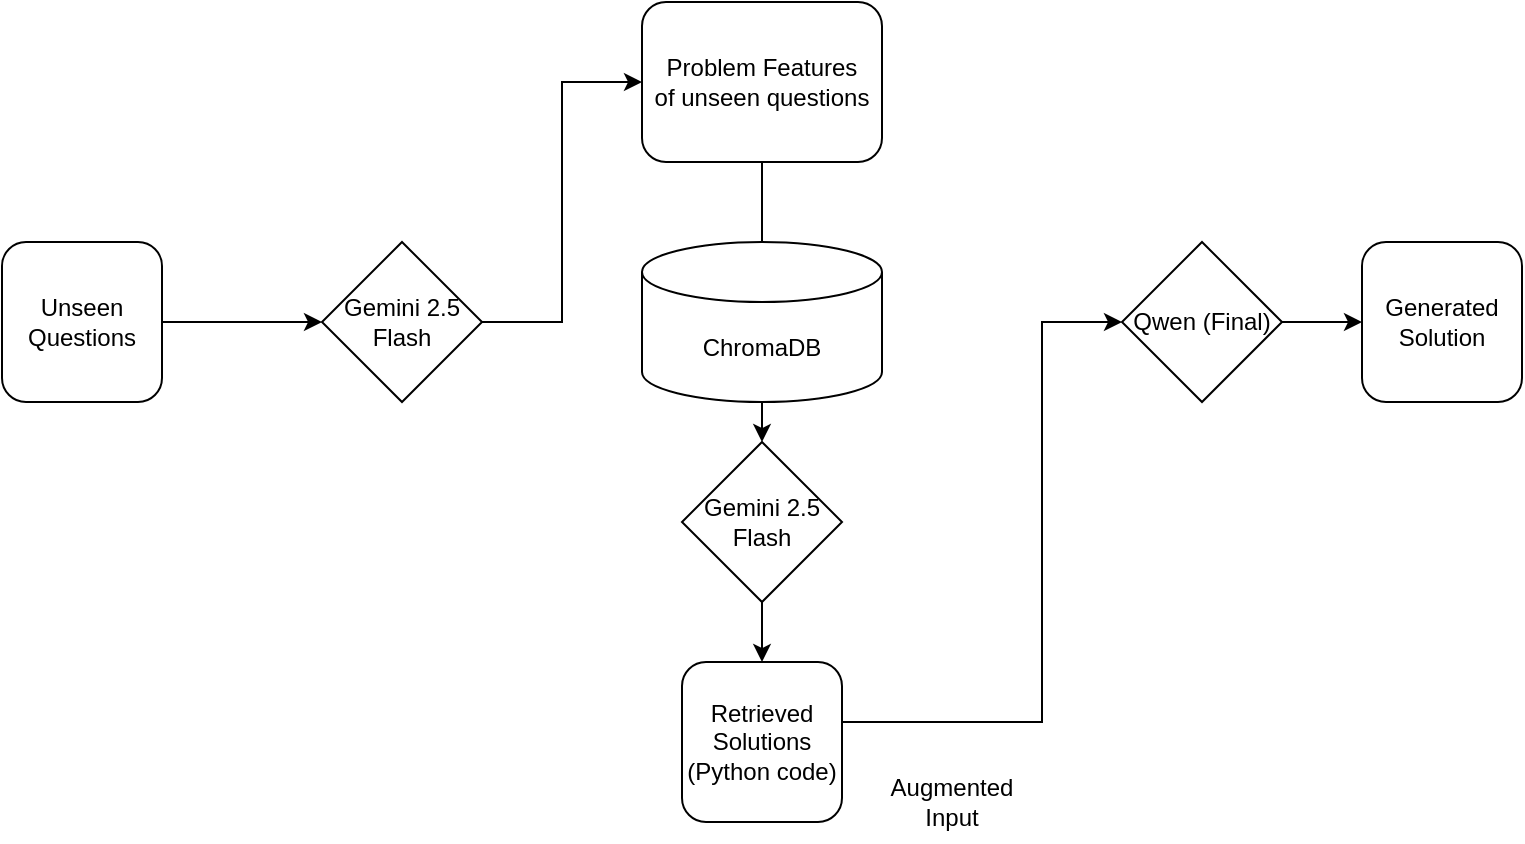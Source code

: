 <mxfile version="27.0.3">
  <diagram name="Page-1" id="Rgjnn9wNp7FvwkXzM0zu">
    <mxGraphModel dx="1173" dy="809" grid="1" gridSize="10" guides="1" tooltips="1" connect="1" arrows="1" fold="1" page="1" pageScale="1" pageWidth="850" pageHeight="1100" math="0" shadow="0">
      <root>
        <mxCell id="0" />
        <mxCell id="1" parent="0" />
        <mxCell id="2egm61YZGKBD1zScukRR-2" value="Unseen Questions" style="rounded=1;whiteSpace=wrap;html=1;" vertex="1" parent="1">
          <mxGeometry x="80" y="200" width="80" height="80" as="geometry" />
        </mxCell>
        <mxCell id="2egm61YZGKBD1zScukRR-3" value="" style="endArrow=classic;html=1;rounded=0;" edge="1" parent="1" target="2egm61YZGKBD1zScukRR-4">
          <mxGeometry width="50" height="50" relative="1" as="geometry">
            <mxPoint x="160" y="240" as="sourcePoint" />
            <mxPoint x="240" y="240" as="targetPoint" />
          </mxGeometry>
        </mxCell>
        <mxCell id="2egm61YZGKBD1zScukRR-4" value="Gemini 2.5 Flash" style="rhombus;whiteSpace=wrap;html=1;" vertex="1" parent="1">
          <mxGeometry x="240.0" y="200" width="80" height="80" as="geometry" />
        </mxCell>
        <mxCell id="2egm61YZGKBD1zScukRR-5" value="" style="endArrow=classic;html=1;rounded=0;" edge="1" parent="1">
          <mxGeometry width="50" height="50" relative="1" as="geometry">
            <mxPoint x="320" y="240" as="sourcePoint" />
            <mxPoint x="400" y="120" as="targetPoint" />
            <Array as="points">
              <mxPoint x="360" y="240" />
              <mxPoint x="360" y="120" />
            </Array>
          </mxGeometry>
        </mxCell>
        <mxCell id="2egm61YZGKBD1zScukRR-6" value="Problem Features&lt;div&gt;of unseen questions&lt;/div&gt;" style="rounded=1;whiteSpace=wrap;html=1;" vertex="1" parent="1">
          <mxGeometry x="400" y="80" width="120" height="80" as="geometry" />
        </mxCell>
        <mxCell id="2egm61YZGKBD1zScukRR-7" value="" style="endArrow=classic;html=1;rounded=0;entryX=0.5;entryY=0;entryDx=0;entryDy=0;" edge="1" parent="1" target="2egm61YZGKBD1zScukRR-15">
          <mxGeometry width="50" height="50" relative="1" as="geometry">
            <mxPoint x="460" y="160" as="sourcePoint" />
            <mxPoint x="460" y="240" as="targetPoint" />
          </mxGeometry>
        </mxCell>
        <mxCell id="2egm61YZGKBD1zScukRR-8" value="ChromaDB" style="shape=cylinder3;whiteSpace=wrap;html=1;boundedLbl=1;backgroundOutline=1;size=15;" vertex="1" parent="1">
          <mxGeometry x="400" y="200" width="120" height="80" as="geometry" />
        </mxCell>
        <mxCell id="2egm61YZGKBD1zScukRR-9" value="Retrieved Solutions (Python code)" style="rounded=1;whiteSpace=wrap;html=1;" vertex="1" parent="1">
          <mxGeometry x="420" y="410" width="80" height="80" as="geometry" />
        </mxCell>
        <mxCell id="2egm61YZGKBD1zScukRR-10" value="" style="endArrow=classic;html=1;rounded=0;entryX=0.5;entryY=0;entryDx=0;entryDy=0;exitX=0.5;exitY=1;exitDx=0;exitDy=0;exitPerimeter=0;" edge="1" parent="1" target="2egm61YZGKBD1zScukRR-9">
          <mxGeometry width="50" height="50" relative="1" as="geometry">
            <mxPoint x="460" y="360" as="sourcePoint" />
            <mxPoint x="459.63" y="400" as="targetPoint" />
          </mxGeometry>
        </mxCell>
        <UserObject label="Augmented Input" placeholders="1" name="Variable" id="2egm61YZGKBD1zScukRR-13">
          <mxCell style="text;html=1;strokeColor=none;fillColor=none;align=center;verticalAlign=middle;whiteSpace=wrap;overflow=hidden;" vertex="1" parent="1">
            <mxGeometry x="520" y="460" width="70" height="40" as="geometry" />
          </mxCell>
        </UserObject>
        <mxCell id="2egm61YZGKBD1zScukRR-14" value="" style="endArrow=classic;html=1;rounded=0;" edge="1" parent="1">
          <mxGeometry width="50" height="50" relative="1" as="geometry">
            <mxPoint x="500" y="440" as="sourcePoint" />
            <mxPoint x="640" y="240" as="targetPoint" />
            <Array as="points">
              <mxPoint x="600" y="440" />
              <mxPoint x="600" y="240" />
            </Array>
          </mxGeometry>
        </mxCell>
        <mxCell id="2egm61YZGKBD1zScukRR-15" value="Gemini 2.5 Flash" style="rhombus;whiteSpace=wrap;html=1;" vertex="1" parent="1">
          <mxGeometry x="420.0" y="300" width="80" height="80" as="geometry" />
        </mxCell>
        <mxCell id="2egm61YZGKBD1zScukRR-16" value="Qwen (Final)" style="rhombus;whiteSpace=wrap;html=1;" vertex="1" parent="1">
          <mxGeometry x="640.0" y="200" width="80" height="80" as="geometry" />
        </mxCell>
        <mxCell id="2egm61YZGKBD1zScukRR-17" value="Generated Solution" style="rounded=1;whiteSpace=wrap;html=1;" vertex="1" parent="1">
          <mxGeometry x="760" y="200" width="80" height="80" as="geometry" />
        </mxCell>
        <mxCell id="2egm61YZGKBD1zScukRR-18" value="" style="endArrow=classic;html=1;rounded=0;entryX=0;entryY=0.5;entryDx=0;entryDy=0;" edge="1" parent="1" target="2egm61YZGKBD1zScukRR-17">
          <mxGeometry width="50" height="50" relative="1" as="geometry">
            <mxPoint x="720" y="240" as="sourcePoint" />
            <mxPoint x="770" y="190" as="targetPoint" />
          </mxGeometry>
        </mxCell>
      </root>
    </mxGraphModel>
  </diagram>
</mxfile>
